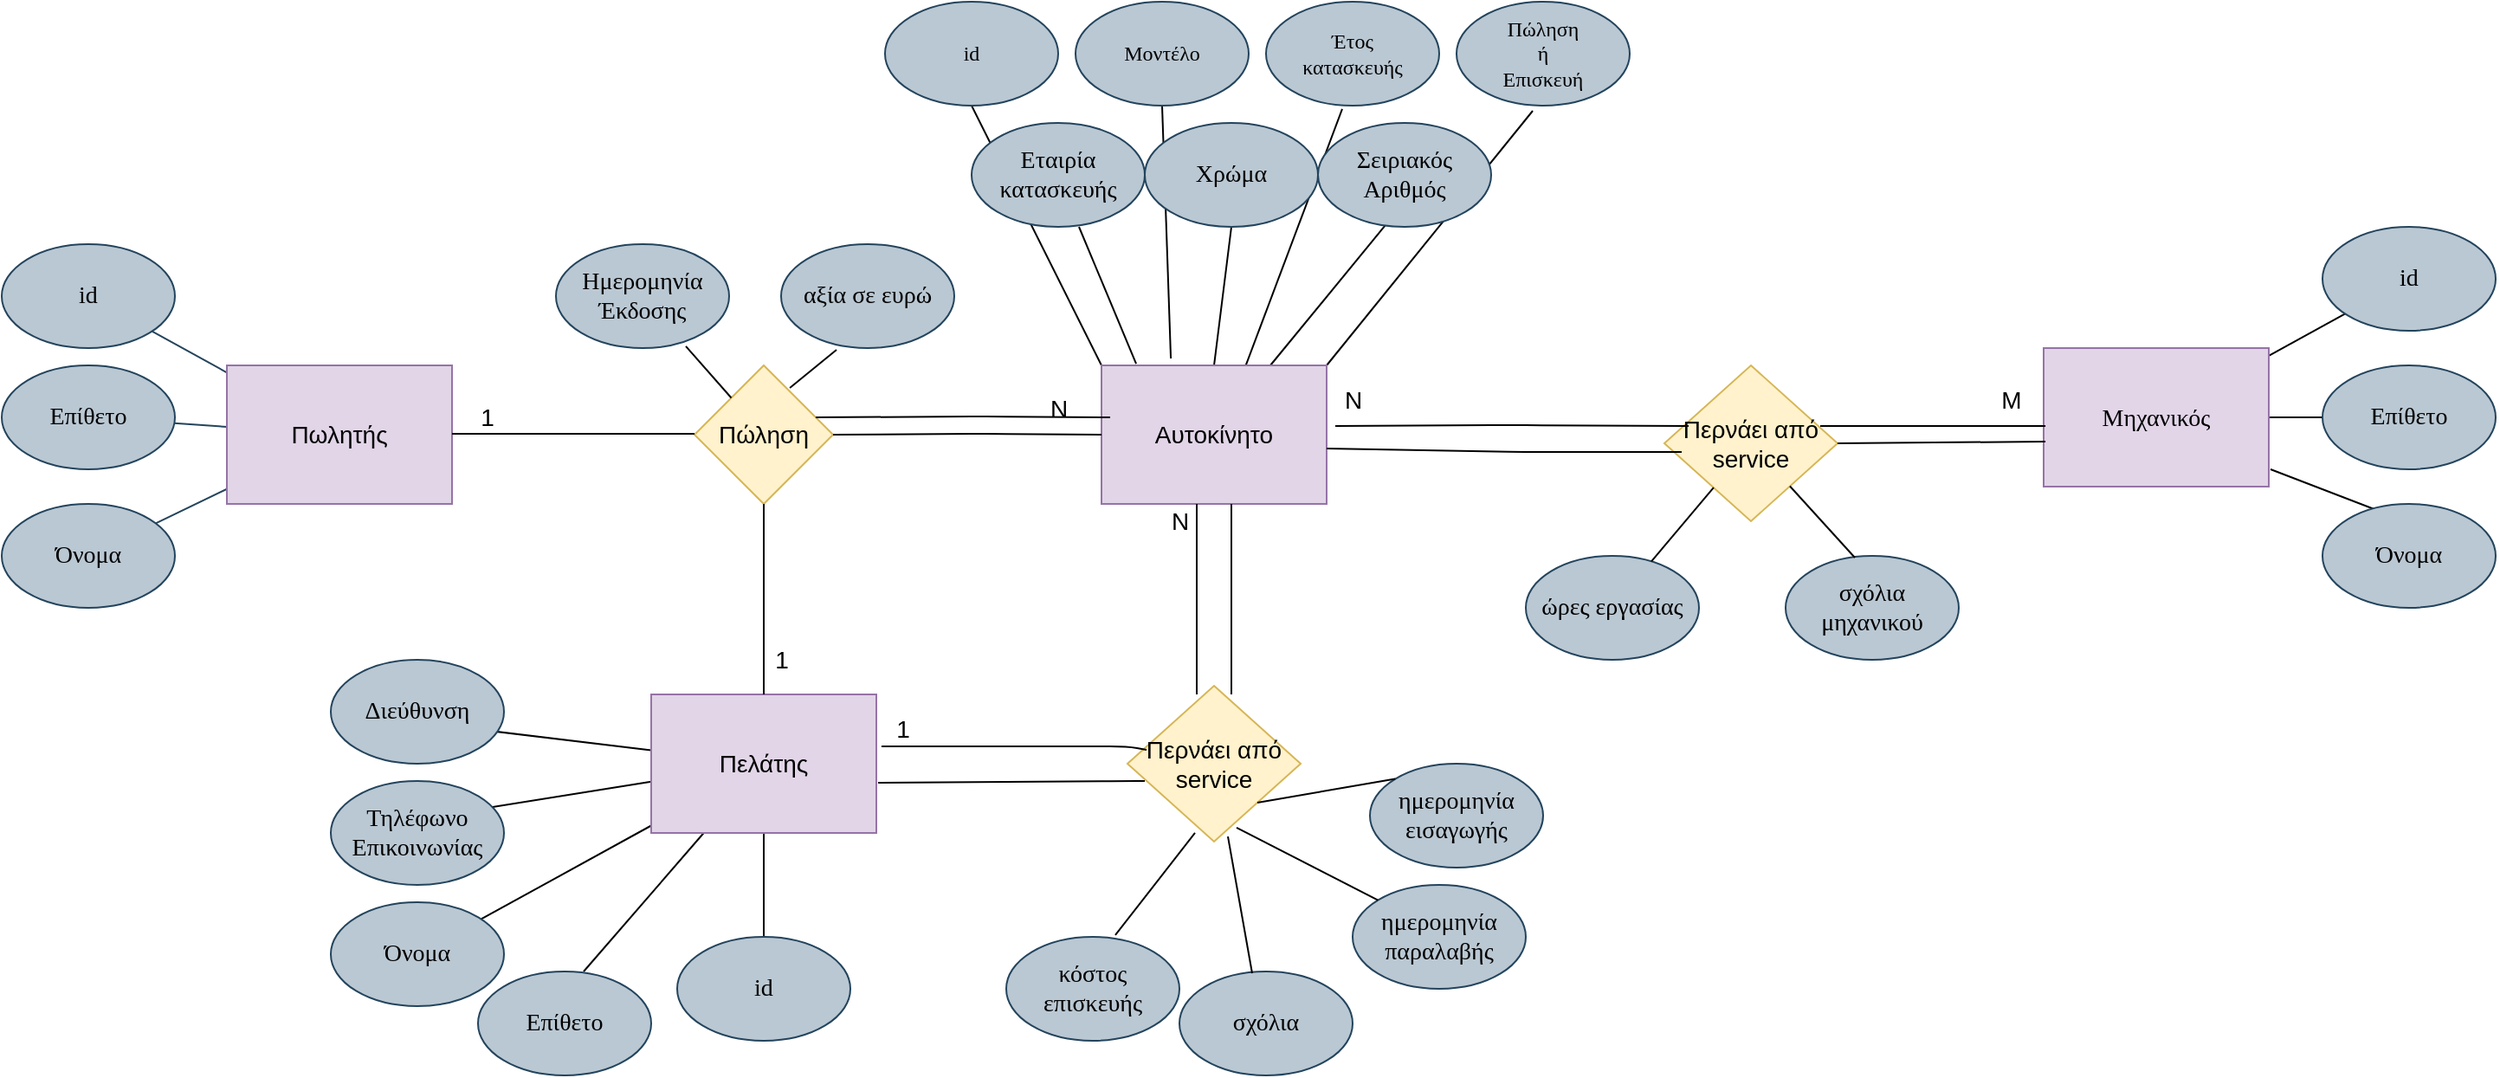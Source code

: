 <mxfile version="20.8.3" type="github">
  <diagram id="R2lEEEUBdFMjLlhIrx00" name="Page-1">
    <mxGraphModel dx="2603" dy="2408" grid="1" gridSize="10" guides="1" tooltips="1" connect="1" arrows="1" fold="1" page="1" pageScale="1" pageWidth="1169" pageHeight="1654" math="0" shadow="0" extFonts="Permanent Marker^https://fonts.googleapis.com/css?family=Permanent+Marker">
      <root>
        <mxCell id="0" />
        <mxCell id="1" parent="0" />
        <mxCell id="DB-9M0OgjcY24ebaJ4Su-6" style="rounded=1;orthogonalLoop=1;jettySize=auto;html=1;fontFamily=Georgia;endArrow=none;endFill=0;fontSize=14;" parent="1" source="DB-9M0OgjcY24ebaJ4Su-2" target="DB-9M0OgjcY24ebaJ4Su-3" edge="1">
          <mxGeometry relative="1" as="geometry">
            <mxPoint x="1120" y="25" as="targetPoint" />
          </mxGeometry>
        </mxCell>
        <mxCell id="DB-9M0OgjcY24ebaJ4Su-7" style="rounded=1;orthogonalLoop=1;jettySize=auto;html=1;fontFamily=Georgia;entryX=1;entryY=0.5;entryDx=0;entryDy=0;endArrow=none;endFill=0;fontSize=14;" parent="1" source="DB-9M0OgjcY24ebaJ4Su-2" target="DB-9M0OgjcY24ebaJ4Su-4" edge="1">
          <mxGeometry relative="1" as="geometry">
            <mxPoint x="1210" y="125" as="targetPoint" />
          </mxGeometry>
        </mxCell>
        <mxCell id="DB-9M0OgjcY24ebaJ4Su-8" style="orthogonalLoop=1;jettySize=auto;html=1;entryX=1;entryY=0.5;entryDx=0;entryDy=0;fontFamily=Georgia;endArrow=none;endFill=0;fontSize=14;" parent="1" target="DB-9M0OgjcY24ebaJ4Su-5" edge="1">
          <mxGeometry relative="1" as="geometry">
            <mxPoint x="1300" y="140" as="sourcePoint" />
          </mxGeometry>
        </mxCell>
        <mxCell id="DB-9M0OgjcY24ebaJ4Su-2" value="&lt;font style=&quot;font-size: 14px;&quot; face=&quot;Georgia&quot;&gt;Μηχανικός&lt;/font&gt;" style="rounded=0;whiteSpace=wrap;html=1;fillColor=#e1d5e7;strokeColor=#9673a6;fontSize=14;" parent="1" vertex="1">
          <mxGeometry x="1169" y="70" width="130" height="80" as="geometry" />
        </mxCell>
        <mxCell id="DB-9M0OgjcY24ebaJ4Su-3" value="id" style="ellipse;whiteSpace=wrap;html=1;fontFamily=Georgia;fillColor=#bac8d3;strokeColor=#23445d;fontSize=14;" parent="1" vertex="1">
          <mxGeometry x="1330" width="100" height="60" as="geometry" />
        </mxCell>
        <mxCell id="DB-9M0OgjcY24ebaJ4Su-4" value="&lt;div style=&quot;font-size: 14px;&quot;&gt;Επίθετο&lt;/div&gt;" style="ellipse;whiteSpace=wrap;html=1;fontFamily=Georgia;fillColor=#bac8d3;strokeColor=#23445d;fontSize=14;" parent="1" vertex="1">
          <mxGeometry x="1330" y="80" width="100" height="60" as="geometry" />
        </mxCell>
        <mxCell id="DB-9M0OgjcY24ebaJ4Su-5" value="Όνομα" style="ellipse;whiteSpace=wrap;html=1;fontFamily=Georgia;fillColor=#bac8d3;strokeColor=#23445d;fontSize=14;" parent="1" vertex="1">
          <mxGeometry x="1330" y="160" width="100" height="60" as="geometry" />
        </mxCell>
        <mxCell id="DB-9M0OgjcY24ebaJ4Su-14" style="edgeStyle=none;rounded=1;orthogonalLoop=1;jettySize=auto;html=1;fontFamily=Georgia;endArrow=none;endFill=0;fillColor=#bac8d3;strokeColor=#23445d;fontSize=14;" parent="1" source="DB-9M0OgjcY24ebaJ4Su-10" target="DB-9M0OgjcY24ebaJ4Su-11" edge="1">
          <mxGeometry relative="1" as="geometry" />
        </mxCell>
        <mxCell id="DB-9M0OgjcY24ebaJ4Su-15" style="edgeStyle=none;rounded=1;orthogonalLoop=1;jettySize=auto;html=1;fontFamily=Georgia;endArrow=none;endFill=0;fillColor=#bac8d3;strokeColor=#23445d;fontSize=14;" parent="1" source="DB-9M0OgjcY24ebaJ4Su-10" target="DB-9M0OgjcY24ebaJ4Su-12" edge="1">
          <mxGeometry relative="1" as="geometry" />
        </mxCell>
        <mxCell id="DB-9M0OgjcY24ebaJ4Su-16" style="edgeStyle=none;rounded=1;orthogonalLoop=1;jettySize=auto;html=1;fontFamily=Georgia;endArrow=none;endFill=0;fillColor=#bac8d3;strokeColor=#23445d;fontSize=14;" parent="1" source="DB-9M0OgjcY24ebaJ4Su-10" target="DB-9M0OgjcY24ebaJ4Su-13" edge="1">
          <mxGeometry relative="1" as="geometry" />
        </mxCell>
        <mxCell id="DB-9M0OgjcY24ebaJ4Su-10" value="Πωλητής" style="rounded=0;whiteSpace=wrap;html=1;fillColor=#e1d5e7;strokeColor=#9673a6;fontSize=14;" parent="1" vertex="1">
          <mxGeometry x="120" y="80" width="130" height="80" as="geometry" />
        </mxCell>
        <mxCell id="DB-9M0OgjcY24ebaJ4Su-11" value="id" style="ellipse;whiteSpace=wrap;html=1;fontFamily=Georgia;fillColor=#bac8d3;strokeColor=#23445d;fontSize=14;" parent="1" vertex="1">
          <mxGeometry x="-10" y="10" width="100" height="60" as="geometry" />
        </mxCell>
        <mxCell id="DB-9M0OgjcY24ebaJ4Su-12" value="&lt;div style=&quot;font-size: 14px;&quot;&gt;Επίθετο&lt;/div&gt;" style="ellipse;whiteSpace=wrap;html=1;fontFamily=Georgia;fillColor=#bac8d3;strokeColor=#23445d;fontSize=14;" parent="1" vertex="1">
          <mxGeometry x="-10" y="80" width="100" height="60" as="geometry" />
        </mxCell>
        <mxCell id="DB-9M0OgjcY24ebaJ4Su-13" value="Όνομα" style="ellipse;whiteSpace=wrap;html=1;fontFamily=Georgia;fillColor=#bac8d3;strokeColor=#23445d;fontSize=14;" parent="1" vertex="1">
          <mxGeometry x="-10" y="160" width="100" height="60" as="geometry" />
        </mxCell>
        <mxCell id="DB-9M0OgjcY24ebaJ4Su-25" style="edgeStyle=none;rounded=1;orthogonalLoop=1;jettySize=auto;html=1;entryX=0.5;entryY=1;entryDx=0;entryDy=0;fontFamily=Georgia;endArrow=none;endFill=0;exitX=0;exitY=0;exitDx=0;exitDy=0;fontSize=14;" parent="1" source="DB-9M0OgjcY24ebaJ4Su-17" target="DB-9M0OgjcY24ebaJ4Su-18" edge="1">
          <mxGeometry relative="1" as="geometry" />
        </mxCell>
        <mxCell id="DB-9M0OgjcY24ebaJ4Su-26" style="edgeStyle=none;rounded=1;orthogonalLoop=1;jettySize=auto;html=1;entryX=0.62;entryY=1;entryDx=0;entryDy=0;fontFamily=Georgia;endArrow=none;endFill=0;exitX=0.154;exitY=-0.012;exitDx=0;exitDy=0;exitPerimeter=0;entryPerimeter=0;fontSize=14;" parent="1" source="DB-9M0OgjcY24ebaJ4Su-17" target="DB-9M0OgjcY24ebaJ4Su-19" edge="1">
          <mxGeometry relative="1" as="geometry" />
        </mxCell>
        <mxCell id="DB-9M0OgjcY24ebaJ4Su-27" style="edgeStyle=none;rounded=1;orthogonalLoop=1;jettySize=auto;html=1;entryX=0.5;entryY=1;entryDx=0;entryDy=0;fontFamily=Georgia;endArrow=none;endFill=0;exitX=0.308;exitY=-0.05;exitDx=0;exitDy=0;exitPerimeter=0;fontSize=14;" parent="1" source="DB-9M0OgjcY24ebaJ4Su-17" target="DB-9M0OgjcY24ebaJ4Su-20" edge="1">
          <mxGeometry relative="1" as="geometry" />
        </mxCell>
        <mxCell id="DB-9M0OgjcY24ebaJ4Su-28" style="edgeStyle=none;rounded=1;orthogonalLoop=1;jettySize=auto;html=1;entryX=0.5;entryY=1;entryDx=0;entryDy=0;fontFamily=Georgia;endArrow=none;endFill=0;exitX=0.5;exitY=0;exitDx=0;exitDy=0;fontSize=14;" parent="1" source="DB-9M0OgjcY24ebaJ4Su-17" target="DB-9M0OgjcY24ebaJ4Su-21" edge="1">
          <mxGeometry relative="1" as="geometry" />
        </mxCell>
        <mxCell id="DB-9M0OgjcY24ebaJ4Su-29" style="edgeStyle=none;rounded=1;orthogonalLoop=1;jettySize=auto;html=1;entryX=0.44;entryY=1.033;entryDx=0;entryDy=0;fontFamily=Georgia;endArrow=none;endFill=0;exitX=0.638;exitY=0.013;exitDx=0;exitDy=0;exitPerimeter=0;entryPerimeter=0;fontSize=14;" parent="1" source="DB-9M0OgjcY24ebaJ4Su-17" target="DB-9M0OgjcY24ebaJ4Su-22" edge="1">
          <mxGeometry relative="1" as="geometry" />
        </mxCell>
        <mxCell id="DB-9M0OgjcY24ebaJ4Su-30" style="edgeStyle=none;rounded=1;orthogonalLoop=1;jettySize=auto;html=1;entryX=0.39;entryY=0.983;entryDx=0;entryDy=0;fontFamily=Georgia;endArrow=none;endFill=0;exitX=0.75;exitY=0;exitDx=0;exitDy=0;entryPerimeter=0;fontSize=14;" parent="1" source="DB-9M0OgjcY24ebaJ4Su-17" target="DB-9M0OgjcY24ebaJ4Su-23" edge="1">
          <mxGeometry relative="1" as="geometry" />
        </mxCell>
        <mxCell id="DB-9M0OgjcY24ebaJ4Su-31" style="edgeStyle=none;rounded=1;orthogonalLoop=1;jettySize=auto;html=1;entryX=0.44;entryY=1.05;entryDx=0;entryDy=0;fontFamily=Georgia;endArrow=none;endFill=0;entryPerimeter=0;exitX=1;exitY=0;exitDx=0;exitDy=0;fontSize=14;" parent="1" source="DB-9M0OgjcY24ebaJ4Su-17" target="DB-9M0OgjcY24ebaJ4Su-24" edge="1">
          <mxGeometry relative="1" as="geometry" />
        </mxCell>
        <mxCell id="DB-9M0OgjcY24ebaJ4Su-17" value="&lt;div style=&quot;font-size: 14px;&quot;&gt;Αυτοκίνητο&lt;/div&gt;" style="rounded=0;whiteSpace=wrap;html=1;fillColor=#e1d5e7;strokeColor=#9673a6;fontSize=14;" parent="1" vertex="1">
          <mxGeometry x="625" y="80" width="130" height="80" as="geometry" />
        </mxCell>
        <mxCell id="DB-9M0OgjcY24ebaJ4Su-18" value="&lt;div&gt;id&lt;/div&gt;" style="ellipse;whiteSpace=wrap;html=1;fontFamily=Georgia;fillColor=#bac8d3;strokeColor=#23445d;" parent="1" vertex="1">
          <mxGeometry x="500" y="-130" width="100" height="60" as="geometry" />
        </mxCell>
        <mxCell id="DB-9M0OgjcY24ebaJ4Su-19" value="&lt;div style=&quot;font-size: 14px;&quot;&gt;Εταιρία &lt;br style=&quot;font-size: 14px;&quot;&gt;&lt;/div&gt;&lt;div style=&quot;font-size: 14px;&quot;&gt;κατασκευής&lt;br style=&quot;font-size: 14px;&quot;&gt;&lt;/div&gt;" style="ellipse;whiteSpace=wrap;html=1;fontFamily=Georgia;fillColor=#bac8d3;strokeColor=#23445d;fontSize=14;" parent="1" vertex="1">
          <mxGeometry x="550" y="-60" width="100" height="60" as="geometry" />
        </mxCell>
        <mxCell id="DB-9M0OgjcY24ebaJ4Su-20" value="Μοντέλο" style="ellipse;whiteSpace=wrap;html=1;fontFamily=Georgia;fillColor=#bac8d3;strokeColor=#23445d;" parent="1" vertex="1">
          <mxGeometry x="610" y="-130" width="100" height="60" as="geometry" />
        </mxCell>
        <mxCell id="DB-9M0OgjcY24ebaJ4Su-21" value="&lt;div style=&quot;font-size: 14px;&quot;&gt;Χρώμα&lt;/div&gt;" style="ellipse;whiteSpace=wrap;html=1;fontFamily=Georgia;fillColor=#bac8d3;strokeColor=#23445d;fontSize=14;" parent="1" vertex="1">
          <mxGeometry x="650" y="-60" width="100" height="60" as="geometry" />
        </mxCell>
        <mxCell id="DB-9M0OgjcY24ebaJ4Su-22" value="&lt;div&gt;Έτος&lt;/div&gt;&lt;div&gt;κατασκευής&lt;br&gt;&lt;/div&gt;" style="ellipse;whiteSpace=wrap;html=1;fontFamily=Georgia;fillColor=#bac8d3;strokeColor=#23445d;" parent="1" vertex="1">
          <mxGeometry x="720" y="-130" width="100" height="60" as="geometry" />
        </mxCell>
        <mxCell id="DB-9M0OgjcY24ebaJ4Su-23" value="&lt;div style=&quot;font-size: 14px;&quot;&gt;Σειριακός&lt;/div&gt;&lt;div style=&quot;font-size: 14px;&quot;&gt;Αριθμός&lt;br style=&quot;font-size: 14px;&quot;&gt;&lt;/div&gt;" style="ellipse;whiteSpace=wrap;html=1;fontFamily=Georgia;fillColor=#bac8d3;strokeColor=#23445d;fontSize=14;" parent="1" vertex="1">
          <mxGeometry x="750" y="-60" width="100" height="60" as="geometry" />
        </mxCell>
        <mxCell id="DB-9M0OgjcY24ebaJ4Su-24" value="&lt;div&gt;Πώληση&lt;/div&gt;&lt;div&gt;ή&lt;/div&gt;&lt;div&gt;Επισκευή&lt;br&gt;&lt;/div&gt;" style="ellipse;whiteSpace=wrap;html=1;fontFamily=Georgia;fillColor=#bac8d3;strokeColor=#23445d;" parent="1" vertex="1">
          <mxGeometry x="830" y="-130" width="100" height="60" as="geometry" />
        </mxCell>
        <mxCell id="DB-9M0OgjcY24ebaJ4Su-39" style="edgeStyle=none;rounded=1;orthogonalLoop=1;jettySize=auto;html=1;entryX=0.5;entryY=0;entryDx=0;entryDy=0;fontFamily=Georgia;endArrow=none;endFill=0;fontSize=14;" parent="1" source="DB-9M0OgjcY24ebaJ4Su-32" target="DB-9M0OgjcY24ebaJ4Su-33" edge="1">
          <mxGeometry relative="1" as="geometry" />
        </mxCell>
        <mxCell id="DB-9M0OgjcY24ebaJ4Su-40" style="edgeStyle=none;rounded=1;orthogonalLoop=1;jettySize=auto;html=1;entryX=0.61;entryY=0;entryDx=0;entryDy=0;fontFamily=Georgia;endArrow=none;endFill=0;entryPerimeter=0;fontSize=14;" parent="1" source="DB-9M0OgjcY24ebaJ4Su-32" target="DB-9M0OgjcY24ebaJ4Su-34" edge="1">
          <mxGeometry relative="1" as="geometry" />
        </mxCell>
        <mxCell id="DB-9M0OgjcY24ebaJ4Su-41" style="edgeStyle=none;rounded=1;orthogonalLoop=1;jettySize=auto;html=1;fontFamily=Georgia;endArrow=none;endFill=0;fontSize=14;" parent="1" source="DB-9M0OgjcY24ebaJ4Su-32" target="DB-9M0OgjcY24ebaJ4Su-35" edge="1">
          <mxGeometry relative="1" as="geometry" />
        </mxCell>
        <mxCell id="DB-9M0OgjcY24ebaJ4Su-42" style="edgeStyle=none;rounded=1;orthogonalLoop=1;jettySize=auto;html=1;entryX=0;entryY=0.5;entryDx=0;entryDy=0;fontFamily=Georgia;endArrow=none;endFill=0;fontSize=14;" parent="1" source="DB-9M0OgjcY24ebaJ4Su-32" target="DB-9M0OgjcY24ebaJ4Su-36" edge="1">
          <mxGeometry relative="1" as="geometry" />
        </mxCell>
        <mxCell id="DB-9M0OgjcY24ebaJ4Su-43" style="edgeStyle=none;rounded=1;orthogonalLoop=1;jettySize=auto;html=1;entryX=0;entryY=0.5;entryDx=0;entryDy=0;fontFamily=Georgia;endArrow=none;endFill=0;fontSize=14;" parent="1" source="DB-9M0OgjcY24ebaJ4Su-32" target="DB-9M0OgjcY24ebaJ4Su-37" edge="1">
          <mxGeometry relative="1" as="geometry" />
        </mxCell>
        <mxCell id="DB-9M0OgjcY24ebaJ4Su-32" value="Πελάτης" style="rounded=0;whiteSpace=wrap;html=1;fillColor=#e1d5e7;strokeColor=#9673a6;fontSize=14;" parent="1" vertex="1">
          <mxGeometry x="365" y="270" width="130" height="80" as="geometry" />
        </mxCell>
        <mxCell id="DB-9M0OgjcY24ebaJ4Su-33" value="id" style="ellipse;whiteSpace=wrap;html=1;fontFamily=Georgia;fillColor=#bac8d3;strokeColor=#23445d;fontSize=14;" parent="1" vertex="1">
          <mxGeometry x="380" y="410" width="100" height="60" as="geometry" />
        </mxCell>
        <mxCell id="DB-9M0OgjcY24ebaJ4Su-34" value="&lt;div style=&quot;font-size: 14px;&quot;&gt;Επίθετο&lt;/div&gt;" style="ellipse;whiteSpace=wrap;html=1;fontFamily=Georgia;fillColor=#bac8d3;strokeColor=#23445d;fontSize=14;" parent="1" vertex="1">
          <mxGeometry x="265" y="430" width="100" height="60" as="geometry" />
        </mxCell>
        <mxCell id="DB-9M0OgjcY24ebaJ4Su-35" value="Όνομα" style="ellipse;whiteSpace=wrap;html=1;fontFamily=Georgia;fillColor=#bac8d3;strokeColor=#23445d;fontSize=14;" parent="1" vertex="1">
          <mxGeometry x="180" y="390" width="100" height="60" as="geometry" />
        </mxCell>
        <mxCell id="DB-9M0OgjcY24ebaJ4Su-36" value="&lt;div style=&quot;font-size: 14px;&quot;&gt;Τηλέφωνο&lt;/div&gt;&lt;div style=&quot;font-size: 14px;&quot;&gt;Επικοινωνίας&lt;br style=&quot;font-size: 14px;&quot;&gt;&lt;/div&gt;" style="ellipse;whiteSpace=wrap;html=1;fontFamily=Georgia;fillColor=#bac8d3;strokeColor=#23445d;fontSize=14;" parent="1" vertex="1">
          <mxGeometry x="180" y="320" width="100" height="60" as="geometry" />
        </mxCell>
        <mxCell id="DB-9M0OgjcY24ebaJ4Su-37" value="&lt;div style=&quot;font-size: 14px;&quot;&gt;Διεύθυνση&lt;/div&gt;" style="ellipse;whiteSpace=wrap;html=1;fontFamily=Georgia;fillColor=#bac8d3;strokeColor=#23445d;fontSize=14;" parent="1" vertex="1">
          <mxGeometry x="180" y="250" width="100" height="60" as="geometry" />
        </mxCell>
        <mxCell id="0eTX786EvbyPxcuI2V1S-1" value="Πώληση" style="rhombus;whiteSpace=wrap;html=1;fillColor=#fff2cc;strokeColor=#d6b656;fontSize=14;" parent="1" vertex="1">
          <mxGeometry x="390" y="80" width="80" height="80" as="geometry" />
        </mxCell>
        <mxCell id="0eTX786EvbyPxcuI2V1S-7" style="edgeStyle=none;rounded=1;orthogonalLoop=1;jettySize=auto;html=1;fontFamily=Georgia;endArrow=none;endFill=0;exitX=0.875;exitY=0.375;exitDx=0;exitDy=0;exitPerimeter=0;fontSize=14;" parent="1" source="0eTX786EvbyPxcuI2V1S-1" edge="1">
          <mxGeometry relative="1" as="geometry">
            <mxPoint x="470" y="110" as="sourcePoint" />
            <mxPoint x="630" y="110" as="targetPoint" />
            <Array as="points">
              <mxPoint x="560" y="109.5" />
            </Array>
          </mxGeometry>
        </mxCell>
        <mxCell id="0eTX786EvbyPxcuI2V1S-8" style="edgeStyle=none;rounded=1;orthogonalLoop=1;jettySize=auto;html=1;fontFamily=Georgia;endArrow=none;endFill=0;entryX=0;entryY=0.5;entryDx=0;entryDy=0;exitX=1;exitY=0.5;exitDx=0;exitDy=0;fontSize=14;" parent="1" source="0eTX786EvbyPxcuI2V1S-1" target="DB-9M0OgjcY24ebaJ4Su-17" edge="1">
          <mxGeometry relative="1" as="geometry">
            <mxPoint x="480" y="119.5" as="sourcePoint" />
            <mxPoint x="620" y="119.5" as="targetPoint" />
            <Array as="points">
              <mxPoint x="560" y="119.5" />
            </Array>
          </mxGeometry>
        </mxCell>
        <mxCell id="0eTX786EvbyPxcuI2V1S-9" style="edgeStyle=none;rounded=1;orthogonalLoop=1;jettySize=auto;html=1;fontFamily=Georgia;endArrow=none;endFill=0;fontSize=14;" parent="1" edge="1">
          <mxGeometry relative="1" as="geometry">
            <mxPoint x="250" y="119.5" as="sourcePoint" />
            <mxPoint x="390" y="119.5" as="targetPoint" />
            <Array as="points">
              <mxPoint x="330" y="119.5" />
            </Array>
          </mxGeometry>
        </mxCell>
        <mxCell id="0eTX786EvbyPxcuI2V1S-10" style="edgeStyle=none;rounded=1;orthogonalLoop=1;jettySize=auto;html=1;fontFamily=Georgia;endArrow=none;endFill=0;entryX=0.5;entryY=1;entryDx=0;entryDy=0;exitX=0.5;exitY=0;exitDx=0;exitDy=0;fontSize=14;" parent="1" source="DB-9M0OgjcY24ebaJ4Su-32" target="0eTX786EvbyPxcuI2V1S-1" edge="1">
          <mxGeometry relative="1" as="geometry">
            <mxPoint x="430" y="190" as="sourcePoint" />
            <mxPoint x="570" y="190" as="targetPoint" />
            <Array as="points" />
          </mxGeometry>
        </mxCell>
        <mxCell id="0eTX786EvbyPxcuI2V1S-12" value="&lt;div style=&quot;font-size: 14px;&quot;&gt;Ημερομηνία&lt;/div&gt;&lt;div style=&quot;font-size: 14px;&quot;&gt;Έκδοσης&lt;br style=&quot;font-size: 14px;&quot;&gt;&lt;/div&gt;" style="ellipse;whiteSpace=wrap;html=1;fontFamily=Georgia;fillColor=#bac8d3;strokeColor=#23445d;fontSize=14;" parent="1" vertex="1">
          <mxGeometry x="310" y="10" width="100" height="60" as="geometry" />
        </mxCell>
        <mxCell id="0eTX786EvbyPxcuI2V1S-13" value="αξία σε ευρώ" style="ellipse;whiteSpace=wrap;html=1;fontFamily=Georgia;fillColor=#bac8d3;strokeColor=#23445d;fontSize=14;" parent="1" vertex="1">
          <mxGeometry x="440" y="10" width="100" height="60" as="geometry" />
        </mxCell>
        <mxCell id="0eTX786EvbyPxcuI2V1S-14" style="edgeStyle=none;rounded=1;orthogonalLoop=1;jettySize=auto;html=1;fontFamily=Georgia;endArrow=none;endFill=0;entryX=0.32;entryY=1.017;entryDx=0;entryDy=0;entryPerimeter=0;exitX=0.688;exitY=0.163;exitDx=0;exitDy=0;exitPerimeter=0;fontSize=14;" parent="1" source="0eTX786EvbyPxcuI2V1S-1" target="0eTX786EvbyPxcuI2V1S-13" edge="1">
          <mxGeometry relative="1" as="geometry">
            <mxPoint x="450" y="90" as="sourcePoint" />
            <mxPoint x="470" y="10" as="targetPoint" />
            <Array as="points" />
          </mxGeometry>
        </mxCell>
        <mxCell id="0eTX786EvbyPxcuI2V1S-16" style="edgeStyle=none;rounded=1;orthogonalLoop=1;jettySize=auto;html=1;fontFamily=Georgia;endArrow=none;endFill=0;entryX=0.75;entryY=0.983;entryDx=0;entryDy=0;entryPerimeter=0;fontSize=14;" parent="1" source="0eTX786EvbyPxcuI2V1S-1" target="0eTX786EvbyPxcuI2V1S-12" edge="1">
          <mxGeometry relative="1" as="geometry">
            <mxPoint x="360" y="60" as="sourcePoint" />
            <mxPoint x="360" as="targetPoint" />
            <Array as="points" />
          </mxGeometry>
        </mxCell>
        <mxCell id="0eTX786EvbyPxcuI2V1S-17" value="&lt;div style=&quot;font-size: 14px;&quot;&gt;Περνάει από&lt;/div&gt;&lt;div style=&quot;font-size: 14px;&quot;&gt;service&lt;br style=&quot;font-size: 14px;&quot;&gt;&lt;/div&gt;" style="rhombus;whiteSpace=wrap;html=1;fillColor=#fff2cc;strokeColor=#d6b656;fontSize=14;" parent="1" vertex="1">
          <mxGeometry x="950" y="80" width="100" height="90" as="geometry" />
        </mxCell>
        <mxCell id="0eTX786EvbyPxcuI2V1S-18" style="edgeStyle=none;rounded=1;orthogonalLoop=1;jettySize=auto;html=1;fontFamily=Georgia;endArrow=none;endFill=0;exitX=0.875;exitY=0.375;exitDx=0;exitDy=0;exitPerimeter=0;entryX=0.14;entryY=0.389;entryDx=0;entryDy=0;entryPerimeter=0;fontSize=14;" parent="1" target="0eTX786EvbyPxcuI2V1S-17" edge="1">
          <mxGeometry relative="1" as="geometry">
            <mxPoint x="760" y="115" as="sourcePoint" />
            <mxPoint x="930" y="115" as="targetPoint" />
            <Array as="points">
              <mxPoint x="860" y="114.5" />
            </Array>
          </mxGeometry>
        </mxCell>
        <mxCell id="0eTX786EvbyPxcuI2V1S-19" style="edgeStyle=none;rounded=1;orthogonalLoop=1;jettySize=auto;html=1;fontFamily=Georgia;endArrow=none;endFill=0;exitX=1;exitY=0.6;exitDx=0;exitDy=0;exitPerimeter=0;fontSize=14;" parent="1" source="DB-9M0OgjcY24ebaJ4Su-17" edge="1">
          <mxGeometry relative="1" as="geometry">
            <mxPoint x="770" y="130.5" as="sourcePoint" />
            <mxPoint x="960" y="130" as="targetPoint" />
            <Array as="points">
              <mxPoint x="870" y="130" />
            </Array>
          </mxGeometry>
        </mxCell>
        <mxCell id="0eTX786EvbyPxcuI2V1S-21" style="edgeStyle=none;rounded=1;orthogonalLoop=1;jettySize=auto;html=1;fontFamily=Georgia;endArrow=none;endFill=0;exitX=0.875;exitY=0.375;exitDx=0;exitDy=0;exitPerimeter=0;entryX=0.008;entryY=0.563;entryDx=0;entryDy=0;entryPerimeter=0;fontSize=14;" parent="1" target="DB-9M0OgjcY24ebaJ4Su-2" edge="1">
          <mxGeometry relative="1" as="geometry">
            <mxPoint x="1040" y="115" as="sourcePoint" />
            <mxPoint x="1210" y="115" as="targetPoint" />
            <Array as="points" />
          </mxGeometry>
        </mxCell>
        <mxCell id="0eTX786EvbyPxcuI2V1S-22" value="ώρες εργασίας" style="ellipse;whiteSpace=wrap;html=1;fontFamily=Georgia;fillColor=#bac8d3;strokeColor=#23445d;fontSize=14;" parent="1" vertex="1">
          <mxGeometry x="870" y="190" width="100" height="60" as="geometry" />
        </mxCell>
        <mxCell id="0eTX786EvbyPxcuI2V1S-23" value="&lt;div style=&quot;font-size: 14px;&quot;&gt;σχόλια μηχανικού&lt;/div&gt;" style="ellipse;whiteSpace=wrap;html=1;fontFamily=Georgia;fillColor=#bac8d3;strokeColor=#23445d;fontSize=14;" parent="1" vertex="1">
          <mxGeometry x="1020" y="190" width="100" height="60" as="geometry" />
        </mxCell>
        <mxCell id="0eTX786EvbyPxcuI2V1S-24" style="edgeStyle=none;rounded=1;orthogonalLoop=1;jettySize=auto;html=1;fontFamily=Georgia;endArrow=none;endFill=0;fontSize=14;" parent="1" source="0eTX786EvbyPxcuI2V1S-22" target="0eTX786EvbyPxcuI2V1S-17" edge="1">
          <mxGeometry relative="1" as="geometry">
            <mxPoint x="970" y="180" as="sourcePoint" />
            <mxPoint x="970" y="70" as="targetPoint" />
            <Array as="points" />
          </mxGeometry>
        </mxCell>
        <mxCell id="0eTX786EvbyPxcuI2V1S-25" style="edgeStyle=none;rounded=1;orthogonalLoop=1;jettySize=auto;html=1;fontFamily=Georgia;endArrow=none;endFill=0;exitX=0.4;exitY=0.017;exitDx=0;exitDy=0;exitPerimeter=0;fontSize=14;" parent="1" source="0eTX786EvbyPxcuI2V1S-23" target="0eTX786EvbyPxcuI2V1S-17" edge="1">
          <mxGeometry relative="1" as="geometry">
            <mxPoint x="1030" y="190" as="sourcePoint" />
            <mxPoint x="1030" y="80" as="targetPoint" />
            <Array as="points" />
          </mxGeometry>
        </mxCell>
        <mxCell id="0eTX786EvbyPxcuI2V1S-26" value="&lt;div style=&quot;font-size: 14px;&quot;&gt;Περνάει από&lt;/div&gt;&lt;div style=&quot;font-size: 14px;&quot;&gt;service&lt;br style=&quot;font-size: 14px;&quot;&gt;&lt;/div&gt;" style="rhombus;whiteSpace=wrap;html=1;fillColor=#fff2cc;strokeColor=#d6b656;fontSize=14;" parent="1" vertex="1">
          <mxGeometry x="640" y="265" width="100" height="90" as="geometry" />
        </mxCell>
        <mxCell id="0eTX786EvbyPxcuI2V1S-27" style="edgeStyle=none;rounded=1;orthogonalLoop=1;jettySize=auto;html=1;fontFamily=Georgia;endArrow=none;endFill=0;exitX=1.023;exitY=0.375;exitDx=0;exitDy=0;exitPerimeter=0;entryX=0.11;entryY=0.411;entryDx=0;entryDy=0;entryPerimeter=0;fontSize=14;" parent="1" source="DB-9M0OgjcY24ebaJ4Su-32" target="0eTX786EvbyPxcuI2V1S-26" edge="1">
          <mxGeometry relative="1" as="geometry">
            <mxPoint x="560" y="300" as="sourcePoint" />
            <mxPoint x="700" y="300" as="targetPoint" />
            <Array as="points">
              <mxPoint x="640" y="300" />
            </Array>
          </mxGeometry>
        </mxCell>
        <mxCell id="0eTX786EvbyPxcuI2V1S-28" style="edgeStyle=none;rounded=1;orthogonalLoop=1;jettySize=auto;html=1;fontFamily=Georgia;endArrow=none;endFill=0;exitX=1.008;exitY=0.638;exitDx=0;exitDy=0;exitPerimeter=0;fontSize=14;" parent="1" source="DB-9M0OgjcY24ebaJ4Su-32" edge="1">
          <mxGeometry relative="1" as="geometry">
            <mxPoint x="560" y="320" as="sourcePoint" />
            <mxPoint x="650" y="320" as="targetPoint" />
            <Array as="points">
              <mxPoint x="640" y="320" />
            </Array>
          </mxGeometry>
        </mxCell>
        <mxCell id="0eTX786EvbyPxcuI2V1S-29" style="edgeStyle=none;rounded=1;orthogonalLoop=1;jettySize=auto;html=1;fontFamily=Georgia;endArrow=none;endFill=0;exitX=0.4;exitY=0.056;exitDx=0;exitDy=0;exitPerimeter=0;fontSize=14;" parent="1" source="0eTX786EvbyPxcuI2V1S-26" edge="1">
          <mxGeometry relative="1" as="geometry">
            <mxPoint x="680" y="200" as="sourcePoint" />
            <mxPoint x="680" y="160" as="targetPoint" />
            <Array as="points" />
          </mxGeometry>
        </mxCell>
        <mxCell id="0eTX786EvbyPxcuI2V1S-30" style="edgeStyle=none;rounded=1;orthogonalLoop=1;jettySize=auto;html=1;fontFamily=Georgia;endArrow=none;endFill=0;exitX=0.6;exitY=0.056;exitDx=0;exitDy=0;exitPerimeter=0;fontSize=14;" parent="1" source="0eTX786EvbyPxcuI2V1S-26" edge="1">
          <mxGeometry relative="1" as="geometry">
            <mxPoint x="720" y="250" as="sourcePoint" />
            <mxPoint x="700" y="160" as="targetPoint" />
            <Array as="points" />
          </mxGeometry>
        </mxCell>
        <mxCell id="0eTX786EvbyPxcuI2V1S-31" value="&lt;div style=&quot;font-size: 14px;&quot;&gt;ημερομηνία&lt;/div&gt;&lt;div style=&quot;font-size: 14px;&quot;&gt;εισαγωγής&lt;br style=&quot;font-size: 14px;&quot;&gt;&lt;/div&gt;" style="ellipse;whiteSpace=wrap;html=1;fontFamily=Georgia;fillColor=#bac8d3;strokeColor=#23445d;fontSize=14;" parent="1" vertex="1">
          <mxGeometry x="780" y="310" width="100" height="60" as="geometry" />
        </mxCell>
        <mxCell id="0eTX786EvbyPxcuI2V1S-32" value="&lt;div style=&quot;font-size: 14px;&quot;&gt;ημερομηνία &lt;br style=&quot;font-size: 14px;&quot;&gt;&lt;/div&gt;&lt;div style=&quot;font-size: 14px;&quot;&gt;παραλαβής&lt;br style=&quot;font-size: 14px;&quot;&gt;&lt;/div&gt;" style="ellipse;whiteSpace=wrap;html=1;fontFamily=Georgia;fillColor=#bac8d3;strokeColor=#23445d;fontSize=14;" parent="1" vertex="1">
          <mxGeometry x="770" y="380" width="100" height="60" as="geometry" />
        </mxCell>
        <mxCell id="0eTX786EvbyPxcuI2V1S-33" value="σχόλια" style="ellipse;whiteSpace=wrap;html=1;fontFamily=Georgia;fillColor=#bac8d3;strokeColor=#23445d;fontSize=14;" parent="1" vertex="1">
          <mxGeometry x="670" y="430" width="100" height="60" as="geometry" />
        </mxCell>
        <mxCell id="0eTX786EvbyPxcuI2V1S-34" value="&lt;div style=&quot;font-size: 14px;&quot;&gt;κόστος&lt;/div&gt;&lt;div style=&quot;font-size: 14px;&quot;&gt;επισκευής&lt;br style=&quot;font-size: 14px;&quot;&gt;&lt;/div&gt;" style="ellipse;whiteSpace=wrap;html=1;fontFamily=Georgia;fillColor=#bac8d3;strokeColor=#23445d;fontSize=14;" parent="1" vertex="1">
          <mxGeometry x="570" y="410" width="100" height="60" as="geometry" />
        </mxCell>
        <mxCell id="0eTX786EvbyPxcuI2V1S-35" style="edgeStyle=none;rounded=1;orthogonalLoop=1;jettySize=auto;html=1;fontFamily=Georgia;endArrow=none;endFill=0;entryX=0.39;entryY=0.944;entryDx=0;entryDy=0;exitX=0.63;exitY=-0.017;exitDx=0;exitDy=0;exitPerimeter=0;entryPerimeter=0;fontSize=14;" parent="1" source="0eTX786EvbyPxcuI2V1S-34" target="0eTX786EvbyPxcuI2V1S-26" edge="1">
          <mxGeometry relative="1" as="geometry">
            <mxPoint x="670" y="390" as="sourcePoint" />
            <mxPoint x="670" y="280" as="targetPoint" />
            <Array as="points" />
          </mxGeometry>
        </mxCell>
        <mxCell id="0eTX786EvbyPxcuI2V1S-36" style="edgeStyle=none;rounded=1;orthogonalLoop=1;jettySize=auto;html=1;fontFamily=Georgia;endArrow=none;endFill=0;entryX=0.58;entryY=0.967;entryDx=0;entryDy=0;exitX=0.42;exitY=0.017;exitDx=0;exitDy=0;exitPerimeter=0;entryPerimeter=0;fontSize=14;" parent="1" source="0eTX786EvbyPxcuI2V1S-33" target="0eTX786EvbyPxcuI2V1S-26" edge="1">
          <mxGeometry relative="1" as="geometry">
            <mxPoint x="710" y="420" as="sourcePoint" />
            <mxPoint x="710" y="310" as="targetPoint" />
            <Array as="points" />
          </mxGeometry>
        </mxCell>
        <mxCell id="0eTX786EvbyPxcuI2V1S-37" style="edgeStyle=none;rounded=1;orthogonalLoop=1;jettySize=auto;html=1;fontFamily=Georgia;endArrow=none;endFill=0;entryX=0.63;entryY=0.911;entryDx=0;entryDy=0;exitX=0;exitY=0;exitDx=0;exitDy=0;entryPerimeter=0;fontSize=14;" parent="1" source="0eTX786EvbyPxcuI2V1S-32" target="0eTX786EvbyPxcuI2V1S-26" edge="1">
          <mxGeometry relative="1" as="geometry">
            <mxPoint x="750" y="400" as="sourcePoint" />
            <mxPoint x="750" y="290" as="targetPoint" />
            <Array as="points" />
          </mxGeometry>
        </mxCell>
        <mxCell id="0eTX786EvbyPxcuI2V1S-38" style="edgeStyle=none;rounded=1;orthogonalLoop=1;jettySize=auto;html=1;fontFamily=Georgia;endArrow=none;endFill=0;exitX=0;exitY=0;exitDx=0;exitDy=0;entryX=1;entryY=1;entryDx=0;entryDy=0;fontSize=14;" parent="1" source="0eTX786EvbyPxcuI2V1S-31" target="0eTX786EvbyPxcuI2V1S-26" edge="1">
          <mxGeometry relative="1" as="geometry">
            <mxPoint x="790" y="330" as="sourcePoint" />
            <mxPoint x="770" y="320" as="targetPoint" />
            <Array as="points" />
          </mxGeometry>
        </mxCell>
        <mxCell id="0eTX786EvbyPxcuI2V1S-39" style="edgeStyle=none;rounded=1;orthogonalLoop=1;jettySize=auto;html=1;fontFamily=Georgia;endArrow=none;endFill=0;exitX=0.008;exitY=0.675;exitDx=0;exitDy=0;entryX=1;entryY=0.5;entryDx=0;entryDy=0;exitPerimeter=0;fontSize=14;" parent="1" source="DB-9M0OgjcY24ebaJ4Su-2" target="0eTX786EvbyPxcuI2V1S-17" edge="1">
          <mxGeometry relative="1" as="geometry">
            <mxPoint x="1080" y="140" as="sourcePoint" />
            <mxPoint x="1029.809" y="71.152" as="targetPoint" />
            <Array as="points" />
          </mxGeometry>
        </mxCell>
        <mxCell id="jfls7uZEidiRgvnaIm0n-1" value="1" style="text;html=1;align=center;verticalAlign=middle;resizable=0;points=[];autosize=1;strokeColor=none;fillColor=none;fontSize=14;" vertex="1" parent="1">
          <mxGeometry x="255" y="95" width="30" height="30" as="geometry" />
        </mxCell>
        <mxCell id="jfls7uZEidiRgvnaIm0n-2" value="N" style="text;html=1;align=center;verticalAlign=middle;resizable=0;points=[];autosize=1;strokeColor=none;fillColor=none;fontSize=14;" vertex="1" parent="1">
          <mxGeometry x="585" y="90" width="30" height="30" as="geometry" />
        </mxCell>
        <mxCell id="jfls7uZEidiRgvnaIm0n-3" value="1" style="text;html=1;align=center;verticalAlign=middle;resizable=0;points=[];autosize=1;strokeColor=none;fillColor=none;fontSize=14;" vertex="1" parent="1">
          <mxGeometry x="425" y="235" width="30" height="30" as="geometry" />
        </mxCell>
        <mxCell id="jfls7uZEidiRgvnaIm0n-4" value="N" style="text;html=1;align=center;verticalAlign=middle;resizable=0;points=[];autosize=1;strokeColor=none;fillColor=none;fontSize=14;" vertex="1" parent="1">
          <mxGeometry x="755" y="85" width="30" height="30" as="geometry" />
        </mxCell>
        <mxCell id="jfls7uZEidiRgvnaIm0n-5" value="M" style="text;html=1;align=center;verticalAlign=middle;resizable=0;points=[];autosize=1;strokeColor=none;fillColor=none;fontSize=14;" vertex="1" parent="1">
          <mxGeometry x="1135" y="85" width="30" height="30" as="geometry" />
        </mxCell>
        <mxCell id="jfls7uZEidiRgvnaIm0n-6" value="1" style="text;html=1;align=center;verticalAlign=middle;resizable=0;points=[];autosize=1;strokeColor=none;fillColor=none;fontSize=14;" vertex="1" parent="1">
          <mxGeometry x="495" y="275" width="30" height="30" as="geometry" />
        </mxCell>
        <mxCell id="jfls7uZEidiRgvnaIm0n-7" value="N" style="text;html=1;align=center;verticalAlign=middle;resizable=0;points=[];autosize=1;strokeColor=none;fillColor=none;fontSize=14;" vertex="1" parent="1">
          <mxGeometry x="655" y="155" width="30" height="30" as="geometry" />
        </mxCell>
      </root>
    </mxGraphModel>
  </diagram>
</mxfile>
